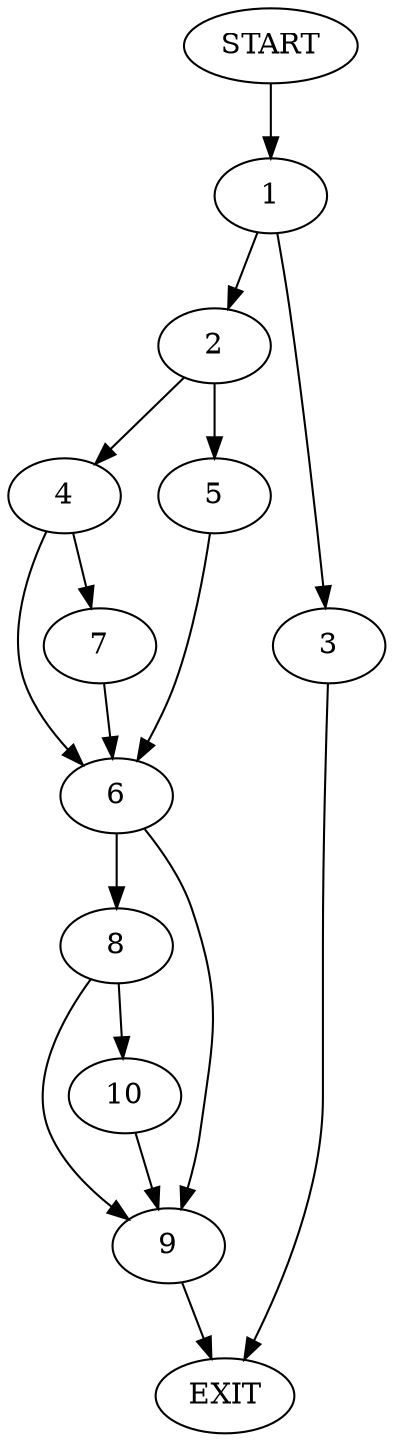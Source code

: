 digraph {
0 [label="START"]
11 [label="EXIT"]
0 -> 1
1 -> 2
1 -> 3
3 -> 11
2 -> 4
2 -> 5
5 -> 6
4 -> 7
4 -> 6
6 -> 8
6 -> 9
7 -> 6
9 -> 11
8 -> 10
8 -> 9
10 -> 9
}
